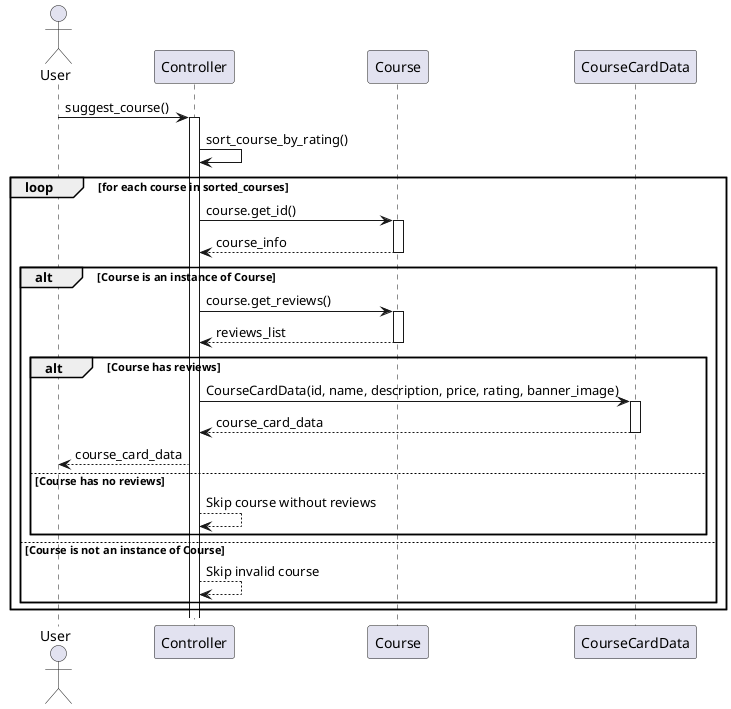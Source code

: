 @startuml

actor User
participant Controller
participant Course

User -> Controller: suggest_course()
activate Controller

Controller -> Controller: sort_course_by_rating()

loop for each course in sorted_courses
    Controller -> Course: course.get_id()
    activate Course
    Course --> Controller: course_info
    deactivate Course

    alt Course is an instance of Course
        Controller -> Course: course.get_reviews()
        activate Course
        Course --> Controller: reviews_list
        deactivate Course

        alt Course has reviews
            Controller -> CourseCardData: CourseCardData(id, name, description, price, rating, banner_image)
            activate CourseCardData
            CourseCardData --> Controller: course_card_data
            deactivate CourseCardData

            Controller --> User: course_card_data
        else Course has no reviews
            Controller --> Controller: Skip course without reviews
        end
    else Course is not an instance of Course
        Controller --> Controller: Skip invalid course
    end
end


@enduml